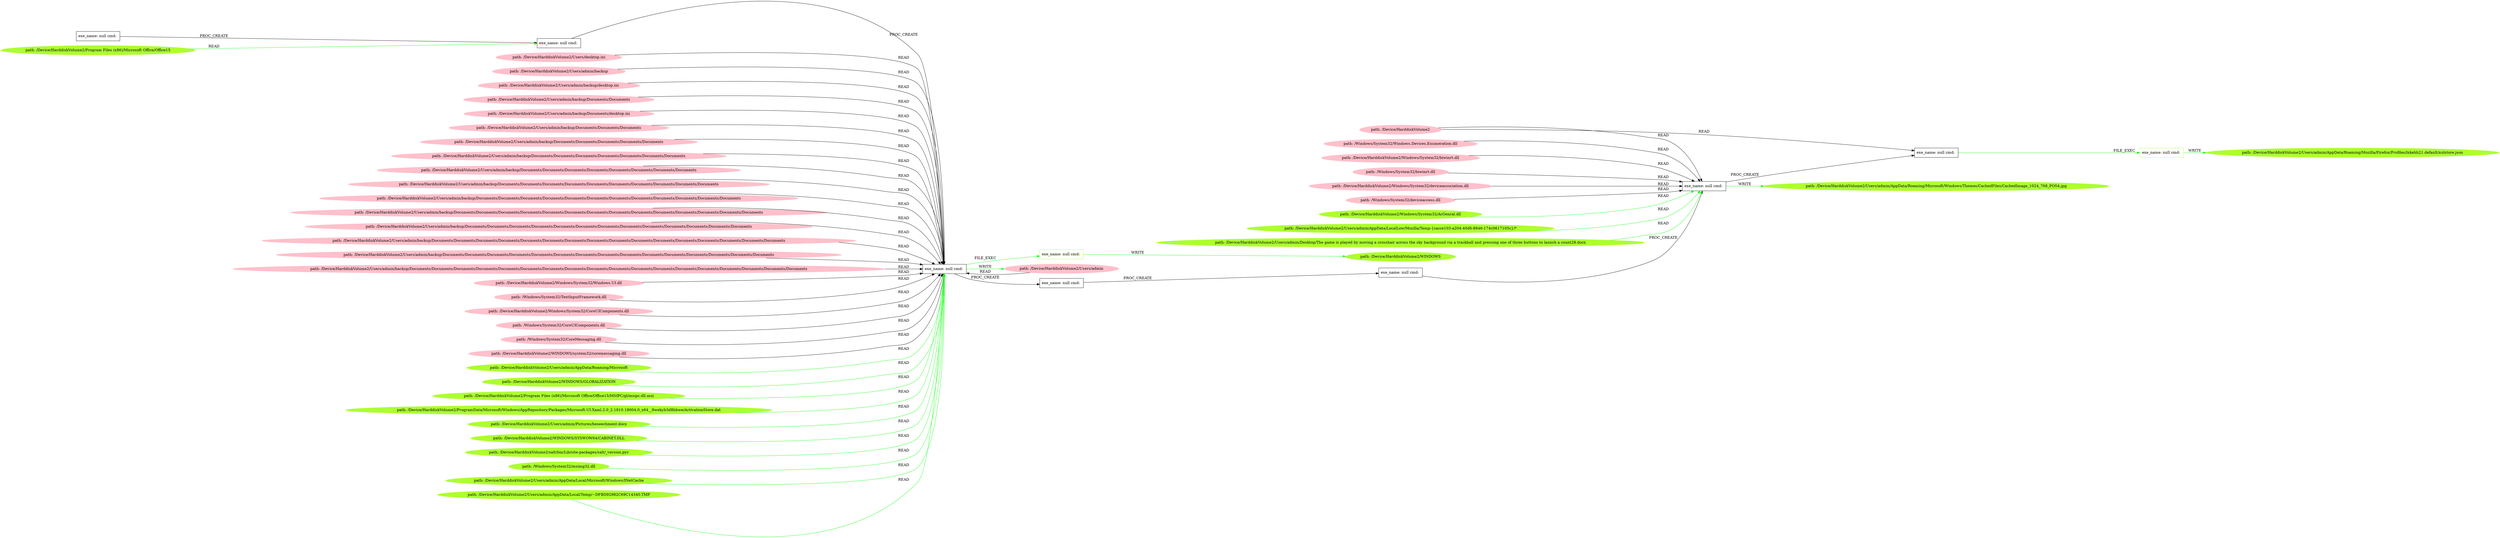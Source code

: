 digraph {
	rankdir=LR
	36 [label="exe_name: null cmd: " color=black shape=box style=solid]
	63 [label="exe_name: null cmd: " color=greenyellow shape=box style=solid]
	36 -> 63 [label=FILE_EXEC color=green]
	0 [label="exe_name: null cmd: " color=black shape=box style=solid]
	77 [label="exe_name: null cmd: " color=greenyellow shape=box style=solid]
	0 -> 77 [label=FILE_EXEC color=green]
	45 [label="exe_name: null cmd: " color=black shape=box style=solid]
	38 [label="exe_name: null cmd: " color=black shape=box style=solid]
	45 -> 38 [label=PROC_CREATE color=black]
	38 [label="exe_name: null cmd: " color=black shape=box style=solid]
	36 [label="exe_name: null cmd: " color=black shape=box style=solid]
	38 -> 36 [label=PROC_CREATE color=black]
	10 [label="path: /Device/HarddiskVolume2/Users/admin" color=pink shape=oval style=filled]
	36 [label="exe_name: null cmd: " color=black shape=box style=solid]
	10 -> 36 [label=READ color=black]
	4 [label="path: /Device/HarddiskVolume2/Users/desktop.ini" color=pink shape=oval style=filled]
	36 [label="exe_name: null cmd: " color=black shape=box style=solid]
	4 -> 36 [label=READ color=black]
	44 [label="path: /Device/HarddiskVolume2/Users/admin/backup" color=pink shape=oval style=filled]
	36 [label="exe_name: null cmd: " color=black shape=box style=solid]
	44 -> 36 [label=READ color=black]
	37 [label="path: /Device/HarddiskVolume2/Users/admin/backup/desktop.ini" color=pink shape=oval style=filled]
	36 [label="exe_name: null cmd: " color=black shape=box style=solid]
	37 -> 36 [label=READ color=black]
	46 [label="path: /Device/HarddiskVolume2/Users/admin/backup/Documents/Documents" color=pink shape=oval style=filled]
	36 [label="exe_name: null cmd: " color=black shape=box style=solid]
	46 -> 36 [label=READ color=black]
	7 [label="path: /Device/HarddiskVolume2/Users/admin/backup/Documents/desktop.ini" color=pink shape=oval style=filled]
	36 [label="exe_name: null cmd: " color=black shape=box style=solid]
	7 -> 36 [label=READ color=black]
	47 [label="path: /Device/HarddiskVolume2/Users/admin/backup/Documents/Documents/Documents" color=pink shape=oval style=filled]
	36 [label="exe_name: null cmd: " color=black shape=box style=solid]
	47 -> 36 [label=READ color=black]
	41 [label="path: /Device/HarddiskVolume2/Users/admin/backup/Documents/Documents/Documents/Documents/Documents" color=pink shape=oval style=filled]
	36 [label="exe_name: null cmd: " color=black shape=box style=solid]
	41 -> 36 [label=READ color=black]
	16 [label="path: /Device/HarddiskVolume2/Users/admin/backup/Documents/Documents/Documents/Documents/Documents/Documents/Documents" color=pink shape=oval style=filled]
	36 [label="exe_name: null cmd: " color=black shape=box style=solid]
	16 -> 36 [label=READ color=black]
	25 [label="path: /Device/HarddiskVolume2/Users/admin/backup/Documents/Documents/Documents/Documents/Documents/Documents/Documents/Documents" color=pink shape=oval style=filled]
	36 [label="exe_name: null cmd: " color=black shape=box style=solid]
	25 -> 36 [label=READ color=black]
	28 [label="path: /Device/HarddiskVolume2/Users/admin/backup/Documents/Documents/Documents/Documents/Documents/Documents/Documents/Documents/Documents/Documents" color=pink shape=oval style=filled]
	36 [label="exe_name: null cmd: " color=black shape=box style=solid]
	28 -> 36 [label=READ color=black]
	26 [label="path: /Device/HarddiskVolume2/Users/admin/backup/Documents/Documents/Documents/Documents/Documents/Documents/Documents/Documents/Documents/Documents/Documents/Documents" color=pink shape=oval style=filled]
	36 [label="exe_name: null cmd: " color=black shape=box style=solid]
	26 -> 36 [label=READ color=black]
	51 [label="path: /Device/HarddiskVolume2/Users/admin/backup/Documents/Documents/Documents/Documents/Documents/Documents/Documents/Documents/Documents/Documents/Documents/Documents/Documents/Documents" color=pink shape=oval style=filled]
	36 [label="exe_name: null cmd: " color=black shape=box style=solid]
	51 -> 36 [label=READ color=black]
	14 [label="path: /Device/HarddiskVolume2/Users/admin/backup/Documents/Documents/Documents/Documents/Documents/Documents/Documents/Documents/Documents/Documents/Documents/Documents/Documents" color=pink shape=oval style=filled]
	36 [label="exe_name: null cmd: " color=black shape=box style=solid]
	14 -> 36 [label=READ color=black]
	11 [label="path: /Device/HarddiskVolume2/Users/admin/backup/Documents/Documents/Documents/Documents/Documents/Documents/Documents/Documents/Documents/Documents/Documents/Documents/Documents/Documents/Documents/Documents" color=pink shape=oval style=filled]
	36 [label="exe_name: null cmd: " color=black shape=box style=solid]
	11 -> 36 [label=READ color=black]
	42 [label="path: /Device/HarddiskVolume2/Users/admin/backup/Documents/Documents/Documents/Documents/Documents/Documents/Documents/Documents/Documents/Documents/Documents/Documents/Documents/Documents/Documents" color=pink shape=oval style=filled]
	36 [label="exe_name: null cmd: " color=black shape=box style=solid]
	42 -> 36 [label=READ color=black]
	49 [label="path: /Device/HarddiskVolume2/Users/admin/backup/Documents/Documents/Documents/Documents/Documents/Documents/Documents/Documents/Documents/Documents/Documents/Documents/Documents/Documents/Documents/Documents/Documents/Documents" color=pink shape=oval style=filled]
	36 [label="exe_name: null cmd: " color=black shape=box style=solid]
	49 -> 36 [label=READ color=black]
	12 [label="path: /Device/HarddiskVolume2/Windows/System32/Windows.UI.dll" color=pink shape=oval style=filled]
	36 [label="exe_name: null cmd: " color=black shape=box style=solid]
	12 -> 36 [label=READ color=black]
	3 [label="path: /Windows/System32/TextInputFramework.dll" color=pink shape=oval style=filled]
	36 [label="exe_name: null cmd: " color=black shape=box style=solid]
	3 -> 36 [label=READ color=black]
	30 [label="path: /Device/HarddiskVolume2/Windows/System32/CoreUIComponents.dll" color=pink shape=oval style=filled]
	36 [label="exe_name: null cmd: " color=black shape=box style=solid]
	30 -> 36 [label=READ color=black]
	48 [label="path: /Windows/System32/CoreUIComponents.dll" color=pink shape=oval style=filled]
	36 [label="exe_name: null cmd: " color=black shape=box style=solid]
	48 -> 36 [label=READ color=black]
	8 [label="path: /Windows/System32/CoreMessaging.dll" color=pink shape=oval style=filled]
	36 [label="exe_name: null cmd: " color=black shape=box style=solid]
	8 -> 36 [label=READ color=black]
	40 [label="path: /Device/HarddiskVolume2/WINDOWS/system32/coremessaging.dll" color=pink shape=oval style=filled]
	36 [label="exe_name: null cmd: " color=black shape=box style=solid]
	40 -> 36 [label=READ color=black]
	36 [label="exe_name: null cmd: " color=black shape=box style=solid]
	34 [label="exe_name: null cmd: " color=black shape=box style=solid]
	36 -> 34 [label=PROC_CREATE color=black]
	34 [label="exe_name: null cmd: " color=black shape=box style=solid]
	23 [label="exe_name: null cmd: " color=black shape=box style=solid]
	34 -> 23 [label=PROC_CREATE color=black]
	23 [label="exe_name: null cmd: " color=black shape=box style=solid]
	21 [label="exe_name: null cmd: " color=black shape=box style=solid]
	23 -> 21 [label=PROC_CREATE color=black]
	15 [label="path: /Windows/System32/Windows.Devices.Enumeration.dll" color=pink shape=oval style=filled]
	21 [label="exe_name: null cmd: " color=black shape=box style=solid]
	15 -> 21 [label=READ color=black]
	29 [label="path: /Device/HarddiskVolume2/Windows/System32/biwinrt.dll" color=pink shape=oval style=filled]
	21 [label="exe_name: null cmd: " color=black shape=box style=solid]
	29 -> 21 [label=READ color=black]
	24 [label="path: /Windows/System32/biwinrt.dll" color=pink shape=oval style=filled]
	21 [label="exe_name: null cmd: " color=black shape=box style=solid]
	24 -> 21 [label=READ color=black]
	33 [label="path: /Device/HarddiskVolume2/Windows/System32/deviceassociation.dll" color=pink shape=oval style=filled]
	21 [label="exe_name: null cmd: " color=black shape=box style=solid]
	33 -> 21 [label=READ color=black]
	55 [label="path: /Device/HarddiskVolume2" color=pink shape=oval style=filled]
	21 [label="exe_name: null cmd: " color=black shape=box style=solid]
	55 -> 21 [label=READ color=black]
	19 [label="path: /Windows/System32/deviceaccess.dll" color=pink shape=oval style=filled]
	21 [label="exe_name: null cmd: " color=black shape=box style=solid]
	19 -> 21 [label=READ color=black]
	66 [label="path: /Device/HarddiskVolume2/Users/admin/AppData/Roaming/Microsoft" color=greenyellow shape=oval style=filled]
	36 [label="exe_name: null cmd: " color=black shape=box style=solid]
	66 -> 36 [label=READ color=green]
	21 [label="exe_name: null cmd: " color=black shape=box style=solid]
	0 [label="exe_name: null cmd: " color=black shape=box style=solid]
	21 -> 0 [label=PROC_CREATE color=black]
	55 [label="path: /Device/HarddiskVolume2" color=pink shape=oval style=filled]
	0 [label="exe_name: null cmd: " color=black shape=box style=solid]
	55 -> 0 [label=READ color=black]
	68 [label="path: /Device/HarddiskVolume2/WINDOWS/GLOBALIZATION" color=greenyellow shape=oval style=filled]
	36 [label="exe_name: null cmd: " color=black shape=box style=solid]
	68 -> 36 [label=READ color=green]
	21 [label="exe_name: null cmd: " color=black shape=box style=solid]
	75 [label="path: /Device/HarddiskVolume2/Users/admin/AppData/Roaming/Microsoft/Windows/Themes/CachedFiles/CachedImage_1024_768_POS4.jpg" color=greenyellow shape=oval style=filled]
	21 -> 75 [label=WRITE color=green]
	71 [label="path: /Device/HarddiskVolume2/Program Files (x86)/Microsoft Office/Office15/MSIPC/gl/msipc.dll.mui" color=greenyellow shape=oval style=filled]
	36 [label="exe_name: null cmd: " color=black shape=box style=solid]
	71 -> 36 [label=READ color=green]
	67 [label="path: /Device/HarddiskVolume2/ProgramData/Microsoft/Windows/AppRepository/Packages/Microsoft.UI.Xaml.2.0_2.1810.18004.0_x64__8wekyb3d8bbwe/ActivationStore.dat" color=greenyellow shape=oval style=filled]
	36 [label="exe_name: null cmd: " color=black shape=box style=solid]
	67 -> 36 [label=READ color=green]
	70 [label="path: /Device/HarddiskVolume2/Users/admin/Pictures/beseechment.docx" color=greenyellow shape=oval style=filled]
	36 [label="exe_name: null cmd: " color=black shape=box style=solid]
	70 -> 36 [label=READ color=green]
	72 [label="path: /Device/HarddiskVolume2/WINDOWS/SYSWOW64/CABINET.DLL" color=greenyellow shape=oval style=filled]
	36 [label="exe_name: null cmd: " color=black shape=box style=solid]
	72 -> 36 [label=READ color=green]
	36 [label="exe_name: null cmd: " color=black shape=box style=solid]
	10 [label="path: /Device/HarddiskVolume2/Users/admin" color=pink shape=oval style=filled]
	36 -> 10 [label=WRITE color=green]
	60 [label="path: /Device/HarddiskVolume2/salt/bin/Lib/site-packages/salt/_version.pyc" color=greenyellow shape=oval style=filled]
	36 [label="exe_name: null cmd: " color=black shape=box style=solid]
	60 -> 36 [label=READ color=green]
	76 [label="path: /Device/HarddiskVolume2/Windows/System32/AcGenral.dll" color=greenyellow shape=oval style=filled]
	21 [label="exe_name: null cmd: " color=black shape=box style=solid]
	76 -> 21 [label=READ color=green]
	74 [label="path: /Device/HarddiskVolume2/Users/admin/AppData/LocalLow/Mozilla/Temp-{cacce103-a204-40d6-8846-174c0617105c}/*" color=greenyellow shape=oval style=filled]
	21 [label="exe_name: null cmd: " color=black shape=box style=solid]
	74 -> 21 [label=READ color=green]
	69 [label="path: /Windows/System32/msimg32.dll" color=greenyellow shape=oval style=filled]
	36 [label="exe_name: null cmd: " color=black shape=box style=solid]
	69 -> 36 [label=READ color=green]
	63 [label="exe_name: null cmd: " color=greenyellow shape=box style=solid]
	64 [label="path: /Device/HarddiskVolume2/WINDOWS" color=greenyellow shape=oval style=filled]
	63 -> 64 [label=WRITE color=green]
	73 [label="path: /Device/HarddiskVolume2/Users/admin/Desktop/The game is played by moving a crosshair across the sky background via a trackball and pressing one of three buttons to launch a count28.docx" color=greenyellow shape=oval style=filled]
	21 [label="exe_name: null cmd: " color=black shape=box style=solid]
	73 -> 21 [label=READ color=green]
	77 [label="exe_name: null cmd: " color=greenyellow shape=box style=solid]
	78 [label="path: /Device/HarddiskVolume2/Users/admin/AppData/Roaming/Mozilla/Firefox/Profiles/lxkehh21.default/xulstore.json" color=greenyellow shape=oval style=filled]
	77 -> 78 [label=WRITE color=green]
	61 [label="path: /Device/HarddiskVolume2/Users/admin/AppData/Local/Microsoft/Windows/INetCache" color=greenyellow shape=oval style=filled]
	36 [label="exe_name: null cmd: " color=black shape=box style=solid]
	61 -> 36 [label=READ color=green]
	65 [label="path: /Device/HarddiskVolume2/Users/admin/AppData/Local/Temp/~DFBD92982C69C14340.TMP" color=greenyellow shape=oval style=filled]
	36 [label="exe_name: null cmd: " color=black shape=box style=solid]
	65 -> 36 [label=READ color=green]
	59 [label="path: /Device/HarddiskVolume2/Program Files (x86)/Microsoft Office/Office15" color=greenyellow shape=oval style=filled]
	38 [label="exe_name: null cmd: " color=black shape=box style=solid]
	59 -> 38 [label=READ color=green]
}
